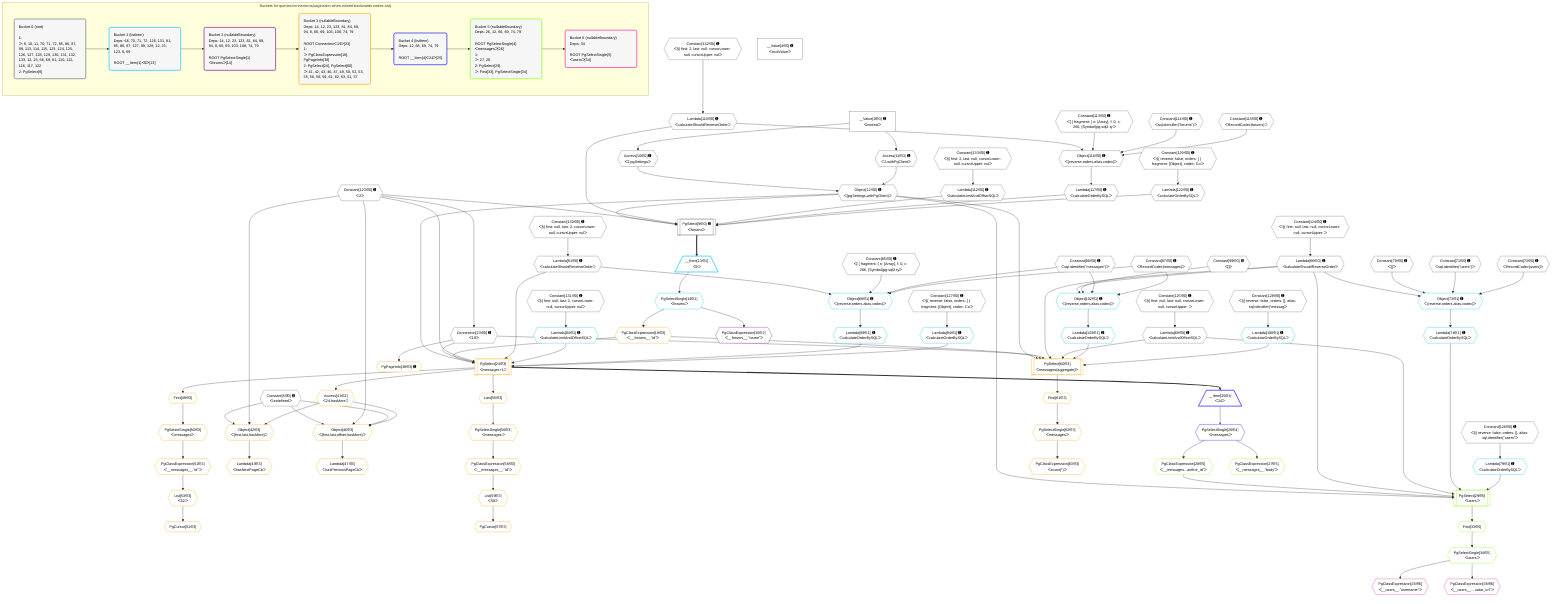 %%{init: {'themeVariables': { 'fontSize': '12px'}}}%%
graph TD
    classDef path fill:#eee,stroke:#000,color:#000
    classDef plan fill:#fff,stroke-width:1px,color:#000
    classDef itemplan fill:#fff,stroke-width:2px,color:#000
    classDef unbatchedplan fill:#dff,stroke-width:1px,color:#000
    classDef sideeffectplan fill:#fcc,stroke-width:2px,color:#000
    classDef bucket fill:#f6f6f6,color:#000,stroke-width:2px,text-align:left


    %% plan dependencies
    PgSelect9[["PgSelect[9∈0] ➊<br />ᐸforumsᐳ"]]:::plan
    Object12{{"Object[12∈0] ➊<br />ᐸ{pgSettings,withPgClient}ᐳ"}}:::plan
    Constant123{{"Constant[123∈0] ➊<br />ᐸ2ᐳ"}}:::plan
    Lambda110{{"Lambda[110∈0] ➊<br />ᐸcalculateShouldReverseOrderᐳ"}}:::plan
    Lambda112{{"Lambda[112∈0] ➊<br />ᐸcalculateLimitAndOffsetSQLᐳ"}}:::plan
    Lambda117{{"Lambda[117∈0] ➊<br />ᐸcalculateOrderBySQLᐳ"}}:::plan
    Lambda122{{"Lambda[122∈0] ➊<br />ᐸcalculateOrderBySQLᐳ"}}:::plan
    Object12 & Constant123 & Lambda110 & Lambda112 & Lambda117 & Lambda122 --> PgSelect9
    Object116{{"Object[116∈0] ➊<br />ᐸ{reverse,orders,alias,codec}ᐳ"}}:::plan
    Constant113{{"Constant[113∈0] ➊<br />ᐸ[ { fragment: { n: [Array], f: 0, c: 266, [Symbol(pg-sql2-tyᐳ"}}:::plan
    Constant114{{"Constant[114∈0] ➊<br />ᐸsql.identifier(”forums”)ᐳ"}}:::plan
    Constant115{{"Constant[115∈0] ➊<br />ᐸRecordCodec(forums)ᐳ"}}:::plan
    Lambda110 & Constant113 & Constant114 & Constant115 --> Object116
    Access10{{"Access[10∈0] ➊<br />ᐸ2.pgSettingsᐳ"}}:::plan
    Access11{{"Access[11∈0] ➊<br />ᐸ2.withPgClientᐳ"}}:::plan
    Access10 & Access11 --> Object12
    __Value2["__Value[2∈0] ➊<br />ᐸcontextᐳ"]:::plan
    __Value2 --> Access10
    __Value2 --> Access11
    Connection23{{"Connection[23∈0] ➊<br />ᐸ19ᐳ"}}:::plan
    Constant123 --> Connection23
    Lambda66{{"Lambda[66∈0] ➊<br />ᐸcalculateShouldReverseOrderᐳ"}}:::plan
    Constant124{{"Constant[124∈0] ➊<br />ᐸ§{ first: null, last: null, cursorLower: null, cursorUpper: ᐳ"}}:::plan
    Constant124 --> Lambda66
    Lambda69{{"Lambda[69∈0] ➊<br />ᐸcalculateLimitAndOffsetSQLᐳ"}}:::plan
    Constant125{{"Constant[125∈0] ➊<br />ᐸ§{ first: null, last: null, cursorLower: null, cursorUpper: ᐳ"}}:::plan
    Constant125 --> Lambda69
    Lambda81{{"Lambda[81∈0] ➊<br />ᐸcalculateShouldReverseOrderᐳ"}}:::plan
    Constant130{{"Constant[130∈0] ➊<br />ᐸ§{ first: null, last: 2, cursorLower: null, cursorUpper: nulᐳ"}}:::plan
    Constant130 --> Lambda81
    Constant132{{"Constant[132∈0] ➊<br />ᐸ§{ first: 2, last: null, cursorLower: null, cursorUpper: nulᐳ"}}:::plan
    Constant132 --> Lambda110
    Constant133{{"Constant[133∈0] ➊<br />ᐸ§{ first: 2, last: null, cursorLower: null, cursorUpper: nulᐳ"}}:::plan
    Constant133 --> Lambda112
    Object116 --> Lambda117
    Constant129{{"Constant[129∈0] ➊<br />ᐸ§{ reverse: false, orders: [ { fragment: [Object], codec: Coᐳ"}}:::plan
    Constant129 --> Lambda122
    __Value4["__Value[4∈0] ➊<br />ᐸrootValueᐳ"]:::plan
    Constant8{{"Constant[8∈0] ➊<br />ᐸundefinedᐳ"}}:::plan
    Constant70{{"Constant[70∈0] ➊<br />ᐸ[]ᐳ"}}:::plan
    Constant71{{"Constant[71∈0] ➊<br />ᐸsql.identifier(”users”)ᐳ"}}:::plan
    Constant72{{"Constant[72∈0] ➊<br />ᐸRecordCodec(users)ᐳ"}}:::plan
    Constant85{{"Constant[85∈0] ➊<br />ᐸ[ { fragment: { n: [Array], f: 0, c: 266, [Symbol(pg-sql2-tyᐳ"}}:::plan
    Constant86{{"Constant[86∈0] ➊<br />ᐸsql.identifier(”messages”)ᐳ"}}:::plan
    Constant87{{"Constant[87∈0] ➊<br />ᐸRecordCodec(messages)ᐳ"}}:::plan
    Constant99{{"Constant[99∈0] ➊<br />ᐸ[]ᐳ"}}:::plan
    Constant126{{"Constant[126∈0] ➊<br />ᐸ§{ reverse: false, orders: [], alias: sql.identifier(”users”ᐳ"}}:::plan
    Constant127{{"Constant[127∈0] ➊<br />ᐸ§{ reverse: false, orders: [ { fragment: [Object], codec: Coᐳ"}}:::plan
    Constant128{{"Constant[128∈0] ➊<br />ᐸ§{ reverse: false, orders: [], alias: sql.identifier(”messagᐳ"}}:::plan
    Constant131{{"Constant[131∈0] ➊<br />ᐸ§{ first: null, last: 2, cursorLower: null, cursorUpper: nulᐳ"}}:::plan
    Object73{{"Object[73∈1] ➊<br />ᐸ{reverse,orders,alias,codec}ᐳ"}}:::plan
    Lambda66 & Constant70 & Constant71 & Constant72 --> Object73
    Object88{{"Object[88∈1] ➊<br />ᐸ{reverse,orders,alias,codec}ᐳ"}}:::plan
    Lambda81 & Constant85 & Constant86 & Constant87 --> Object88
    Object102{{"Object[102∈1] ➊<br />ᐸ{reverse,orders,alias,codec}ᐳ"}}:::plan
    Lambda66 & Constant99 & Constant86 & Constant87 --> Object102
    __Item13[/"__Item[13∈1]<br />ᐸ9ᐳ"\]:::itemplan
    PgSelect9 ==> __Item13
    PgSelectSingle14{{"PgSelectSingle[14∈1]<br />ᐸforumsᐳ"}}:::plan
    __Item13 --> PgSelectSingle14
    Lambda74{{"Lambda[74∈1] ➊<br />ᐸcalculateOrderBySQLᐳ"}}:::plan
    Object73 --> Lambda74
    Lambda79{{"Lambda[79∈1] ➊<br />ᐸcalculateOrderBySQLᐳ"}}:::plan
    Constant126 --> Lambda79
    Lambda84{{"Lambda[84∈1] ➊<br />ᐸcalculateLimitAndOffsetSQLᐳ"}}:::plan
    Constant131 --> Lambda84
    Lambda89{{"Lambda[89∈1] ➊<br />ᐸcalculateOrderBySQLᐳ"}}:::plan
    Object88 --> Lambda89
    Lambda94{{"Lambda[94∈1] ➊<br />ᐸcalculateOrderBySQLᐳ"}}:::plan
    Constant127 --> Lambda94
    Lambda103{{"Lambda[103∈1] ➊<br />ᐸcalculateOrderBySQLᐳ"}}:::plan
    Object102 --> Lambda103
    Lambda108{{"Lambda[108∈1] ➊<br />ᐸcalculateOrderBySQLᐳ"}}:::plan
    Constant128 --> Lambda108
    PgClassExpression15{{"PgClassExpression[15∈2]<br />ᐸ__forums__.”name”ᐳ"}}:::plan
    PgSelectSingle14 --> PgClassExpression15
    PgSelect24[["PgSelect[24∈3]<br />ᐸmessages+1ᐳ"]]:::plan
    PgClassExpression18{{"PgClassExpression[18∈3]<br />ᐸ__forums__.”id”ᐳ"}}:::plan
    Object12 & PgClassExpression18 & Connection23 & Constant123 & Lambda81 & Lambda84 & Lambda89 & Lambda94 --> PgSelect24
    PgSelect60[["PgSelect[60∈3]<br />ᐸmessages(aggregate)ᐳ"]]:::plan
    Object12 & PgClassExpression18 & Connection23 & Lambda66 & Lambda69 & Lambda103 & Lambda108 --> PgSelect60
    Object46{{"Object[46∈3]<br />ᐸ{first,last,offset,hasMore}ᐳ"}}:::plan
    Access41{{"Access[41∈3]<br />ᐸ24.hasMoreᐳ"}}:::plan
    Constant8 & Constant123 & Constant8 & Access41 --> Object46
    Object42{{"Object[42∈3]<br />ᐸ{first,last,hasMore}ᐳ"}}:::plan
    Constant8 & Constant123 & Access41 --> Object42
    PgSelectSingle14 --> PgClassExpression18
    PgPageInfo38{{"PgPageInfo[38∈3] ➊"}}:::plan
    Connection23 --> PgPageInfo38
    PgSelect24 --> Access41
    Lambda43{{"Lambda[43∈3]<br />ᐸhasNextPageCbᐳ"}}:::plan
    Object42 --> Lambda43
    Lambda47{{"Lambda[47∈3]<br />ᐸhasPreviousPageCbᐳ"}}:::plan
    Object46 --> Lambda47
    First49{{"First[49∈3]"}}:::plan
    PgSelect24 --> First49
    PgSelectSingle50{{"PgSelectSingle[50∈3]<br />ᐸmessagesᐳ"}}:::plan
    First49 --> PgSelectSingle50
    PgCursor51{{"PgCursor[51∈3]"}}:::plan
    List53{{"List[53∈3]<br />ᐸ52ᐳ"}}:::plan
    List53 --> PgCursor51
    PgClassExpression52{{"PgClassExpression[52∈3]<br />ᐸ__messages__.”id”ᐳ"}}:::plan
    PgSelectSingle50 --> PgClassExpression52
    PgClassExpression52 --> List53
    Last55{{"Last[55∈3]"}}:::plan
    PgSelect24 --> Last55
    PgSelectSingle56{{"PgSelectSingle[56∈3]<br />ᐸmessagesᐳ"}}:::plan
    Last55 --> PgSelectSingle56
    PgCursor57{{"PgCursor[57∈3]"}}:::plan
    List59{{"List[59∈3]<br />ᐸ58ᐳ"}}:::plan
    List59 --> PgCursor57
    PgClassExpression58{{"PgClassExpression[58∈3]<br />ᐸ__messages__.”id”ᐳ"}}:::plan
    PgSelectSingle56 --> PgClassExpression58
    PgClassExpression58 --> List59
    First61{{"First[61∈3]"}}:::plan
    PgSelect60 --> First61
    PgSelectSingle62{{"PgSelectSingle[62∈3]<br />ᐸmessagesᐳ"}}:::plan
    First61 --> PgSelectSingle62
    PgClassExpression63{{"PgClassExpression[63∈3]<br />ᐸcount(*)ᐳ"}}:::plan
    PgSelectSingle62 --> PgClassExpression63
    __Item25[/"__Item[25∈4]<br />ᐸ24ᐳ"\]:::itemplan
    PgSelect24 ==> __Item25
    PgSelectSingle26{{"PgSelectSingle[26∈4]<br />ᐸmessagesᐳ"}}:::plan
    __Item25 --> PgSelectSingle26
    PgSelect29[["PgSelect[29∈5]<br />ᐸusersᐳ"]]:::plan
    PgClassExpression28{{"PgClassExpression[28∈5]<br />ᐸ__messages...author_id”ᐳ"}}:::plan
    Object12 & PgClassExpression28 & Lambda66 & Lambda69 & Lambda74 & Lambda79 --> PgSelect29
    PgClassExpression27{{"PgClassExpression[27∈5]<br />ᐸ__messages__.”body”ᐳ"}}:::plan
    PgSelectSingle26 --> PgClassExpression27
    PgSelectSingle26 --> PgClassExpression28
    First33{{"First[33∈5]"}}:::plan
    PgSelect29 --> First33
    PgSelectSingle34{{"PgSelectSingle[34∈5]<br />ᐸusersᐳ"}}:::plan
    First33 --> PgSelectSingle34
    PgClassExpression35{{"PgClassExpression[35∈6]<br />ᐸ__users__.”username”ᐳ"}}:::plan
    PgSelectSingle34 --> PgClassExpression35
    PgClassExpression36{{"PgClassExpression[36∈6]<br />ᐸ__users__....vatar_url”ᐳ"}}:::plan
    PgSelectSingle34 --> PgClassExpression36

    %% define steps

    subgraph "Buckets for queries/connections/pagination-when-inlined-backwards-nodes-only"
    Bucket0("Bucket 0 (root)<br /><br />1: <br />ᐳ: 8, 10, 11, 70, 71, 72, 85, 86, 87, 99, 113, 114, 115, 123, 124, 125, 126, 127, 128, 129, 130, 131, 132, 133, 12, 23, 66, 69, 81, 110, 112, 116, 117, 122<br />2: PgSelect[9]"):::bucket
    classDef bucket0 stroke:#696969
    class Bucket0,__Value2,__Value4,Constant8,PgSelect9,Access10,Access11,Object12,Connection23,Lambda66,Lambda69,Constant70,Constant71,Constant72,Lambda81,Constant85,Constant86,Constant87,Constant99,Lambda110,Lambda112,Constant113,Constant114,Constant115,Object116,Lambda117,Lambda122,Constant123,Constant124,Constant125,Constant126,Constant127,Constant128,Constant129,Constant130,Constant131,Constant132,Constant133 bucket0
    Bucket1("Bucket 1 (listItem)<br />Deps: 66, 70, 71, 72, 126, 131, 81, 85, 86, 87, 127, 99, 128, 12, 23, 123, 8, 69<br /><br />ROOT __Item{1}ᐸ9ᐳ[13]"):::bucket
    classDef bucket1 stroke:#00bfff
    class Bucket1,__Item13,PgSelectSingle14,Object73,Lambda74,Lambda79,Lambda84,Object88,Lambda89,Lambda94,Object102,Lambda103,Lambda108 bucket1
    Bucket2("Bucket 2 (nullableBoundary)<br />Deps: 14, 12, 23, 123, 81, 84, 89, 94, 8, 66, 69, 103, 108, 74, 79<br /><br />ROOT PgSelectSingle{1}ᐸforumsᐳ[14]"):::bucket
    classDef bucket2 stroke:#7f007f
    class Bucket2,PgClassExpression15 bucket2
    Bucket3("Bucket 3 (nullableBoundary)<br />Deps: 14, 12, 23, 123, 81, 84, 89, 94, 8, 66, 69, 103, 108, 74, 79<br /><br />ROOT Connectionᐸ19ᐳ[23]<br />1: <br />ᐳ: PgClassExpression[18], PgPageInfo[38]<br />2: PgSelect[24], PgSelect[60]<br />ᐳ: 41, 42, 43, 46, 47, 49, 50, 52, 53, 55, 56, 58, 59, 61, 62, 63, 51, 57"):::bucket
    classDef bucket3 stroke:#ffa500
    class Bucket3,PgClassExpression18,PgSelect24,PgPageInfo38,Access41,Object42,Lambda43,Object46,Lambda47,First49,PgSelectSingle50,PgCursor51,PgClassExpression52,List53,Last55,PgSelectSingle56,PgCursor57,PgClassExpression58,List59,PgSelect60,First61,PgSelectSingle62,PgClassExpression63 bucket3
    Bucket4("Bucket 4 (listItem)<br />Deps: 12, 66, 69, 74, 79<br /><br />ROOT __Item{4}ᐸ24ᐳ[25]"):::bucket
    classDef bucket4 stroke:#0000ff
    class Bucket4,__Item25,PgSelectSingle26 bucket4
    Bucket5("Bucket 5 (nullableBoundary)<br />Deps: 26, 12, 66, 69, 74, 79<br /><br />ROOT PgSelectSingle{4}ᐸmessagesᐳ[26]<br />1: <br />ᐳ: 27, 28<br />2: PgSelect[29]<br />ᐳ: First[33], PgSelectSingle[34]"):::bucket
    classDef bucket5 stroke:#7fff00
    class Bucket5,PgClassExpression27,PgClassExpression28,PgSelect29,First33,PgSelectSingle34 bucket5
    Bucket6("Bucket 6 (nullableBoundary)<br />Deps: 34<br /><br />ROOT PgSelectSingle{5}ᐸusersᐳ[34]"):::bucket
    classDef bucket6 stroke:#ff1493
    class Bucket6,PgClassExpression35,PgClassExpression36 bucket6
    Bucket0 --> Bucket1
    Bucket1 --> Bucket2
    Bucket2 --> Bucket3
    Bucket3 --> Bucket4
    Bucket4 --> Bucket5
    Bucket5 --> Bucket6
    end